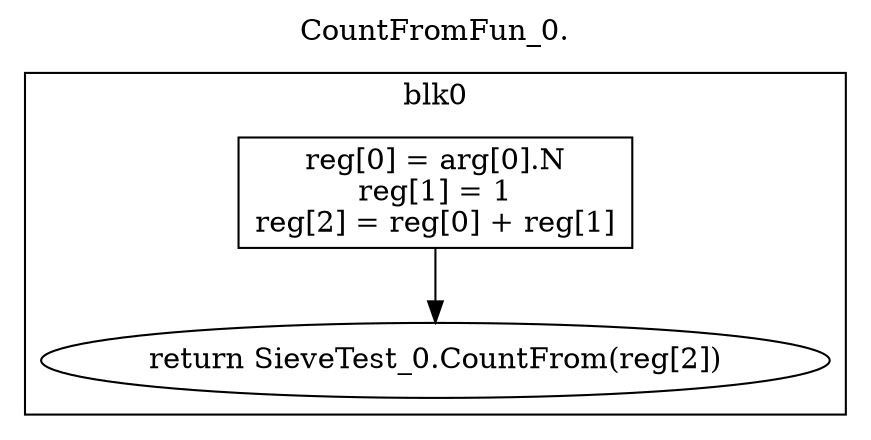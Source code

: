 digraph {
  rankdir=TB;
  b0_l0 -> b0_ret
  b0_l0 [label="reg[0] = arg[0].N\nreg[1] = 1\nreg[2] = reg[0] + reg[1]\n", shape=box]
  b0_ret [label="return SieveTest_0.CountFrom(reg[2])"]
  subgraph cluster_b0 {
    label = "blk0";
    b0_l0;
    b0_ret;
  }
  labelloc="t"
  label="CountFromFun_0."
}